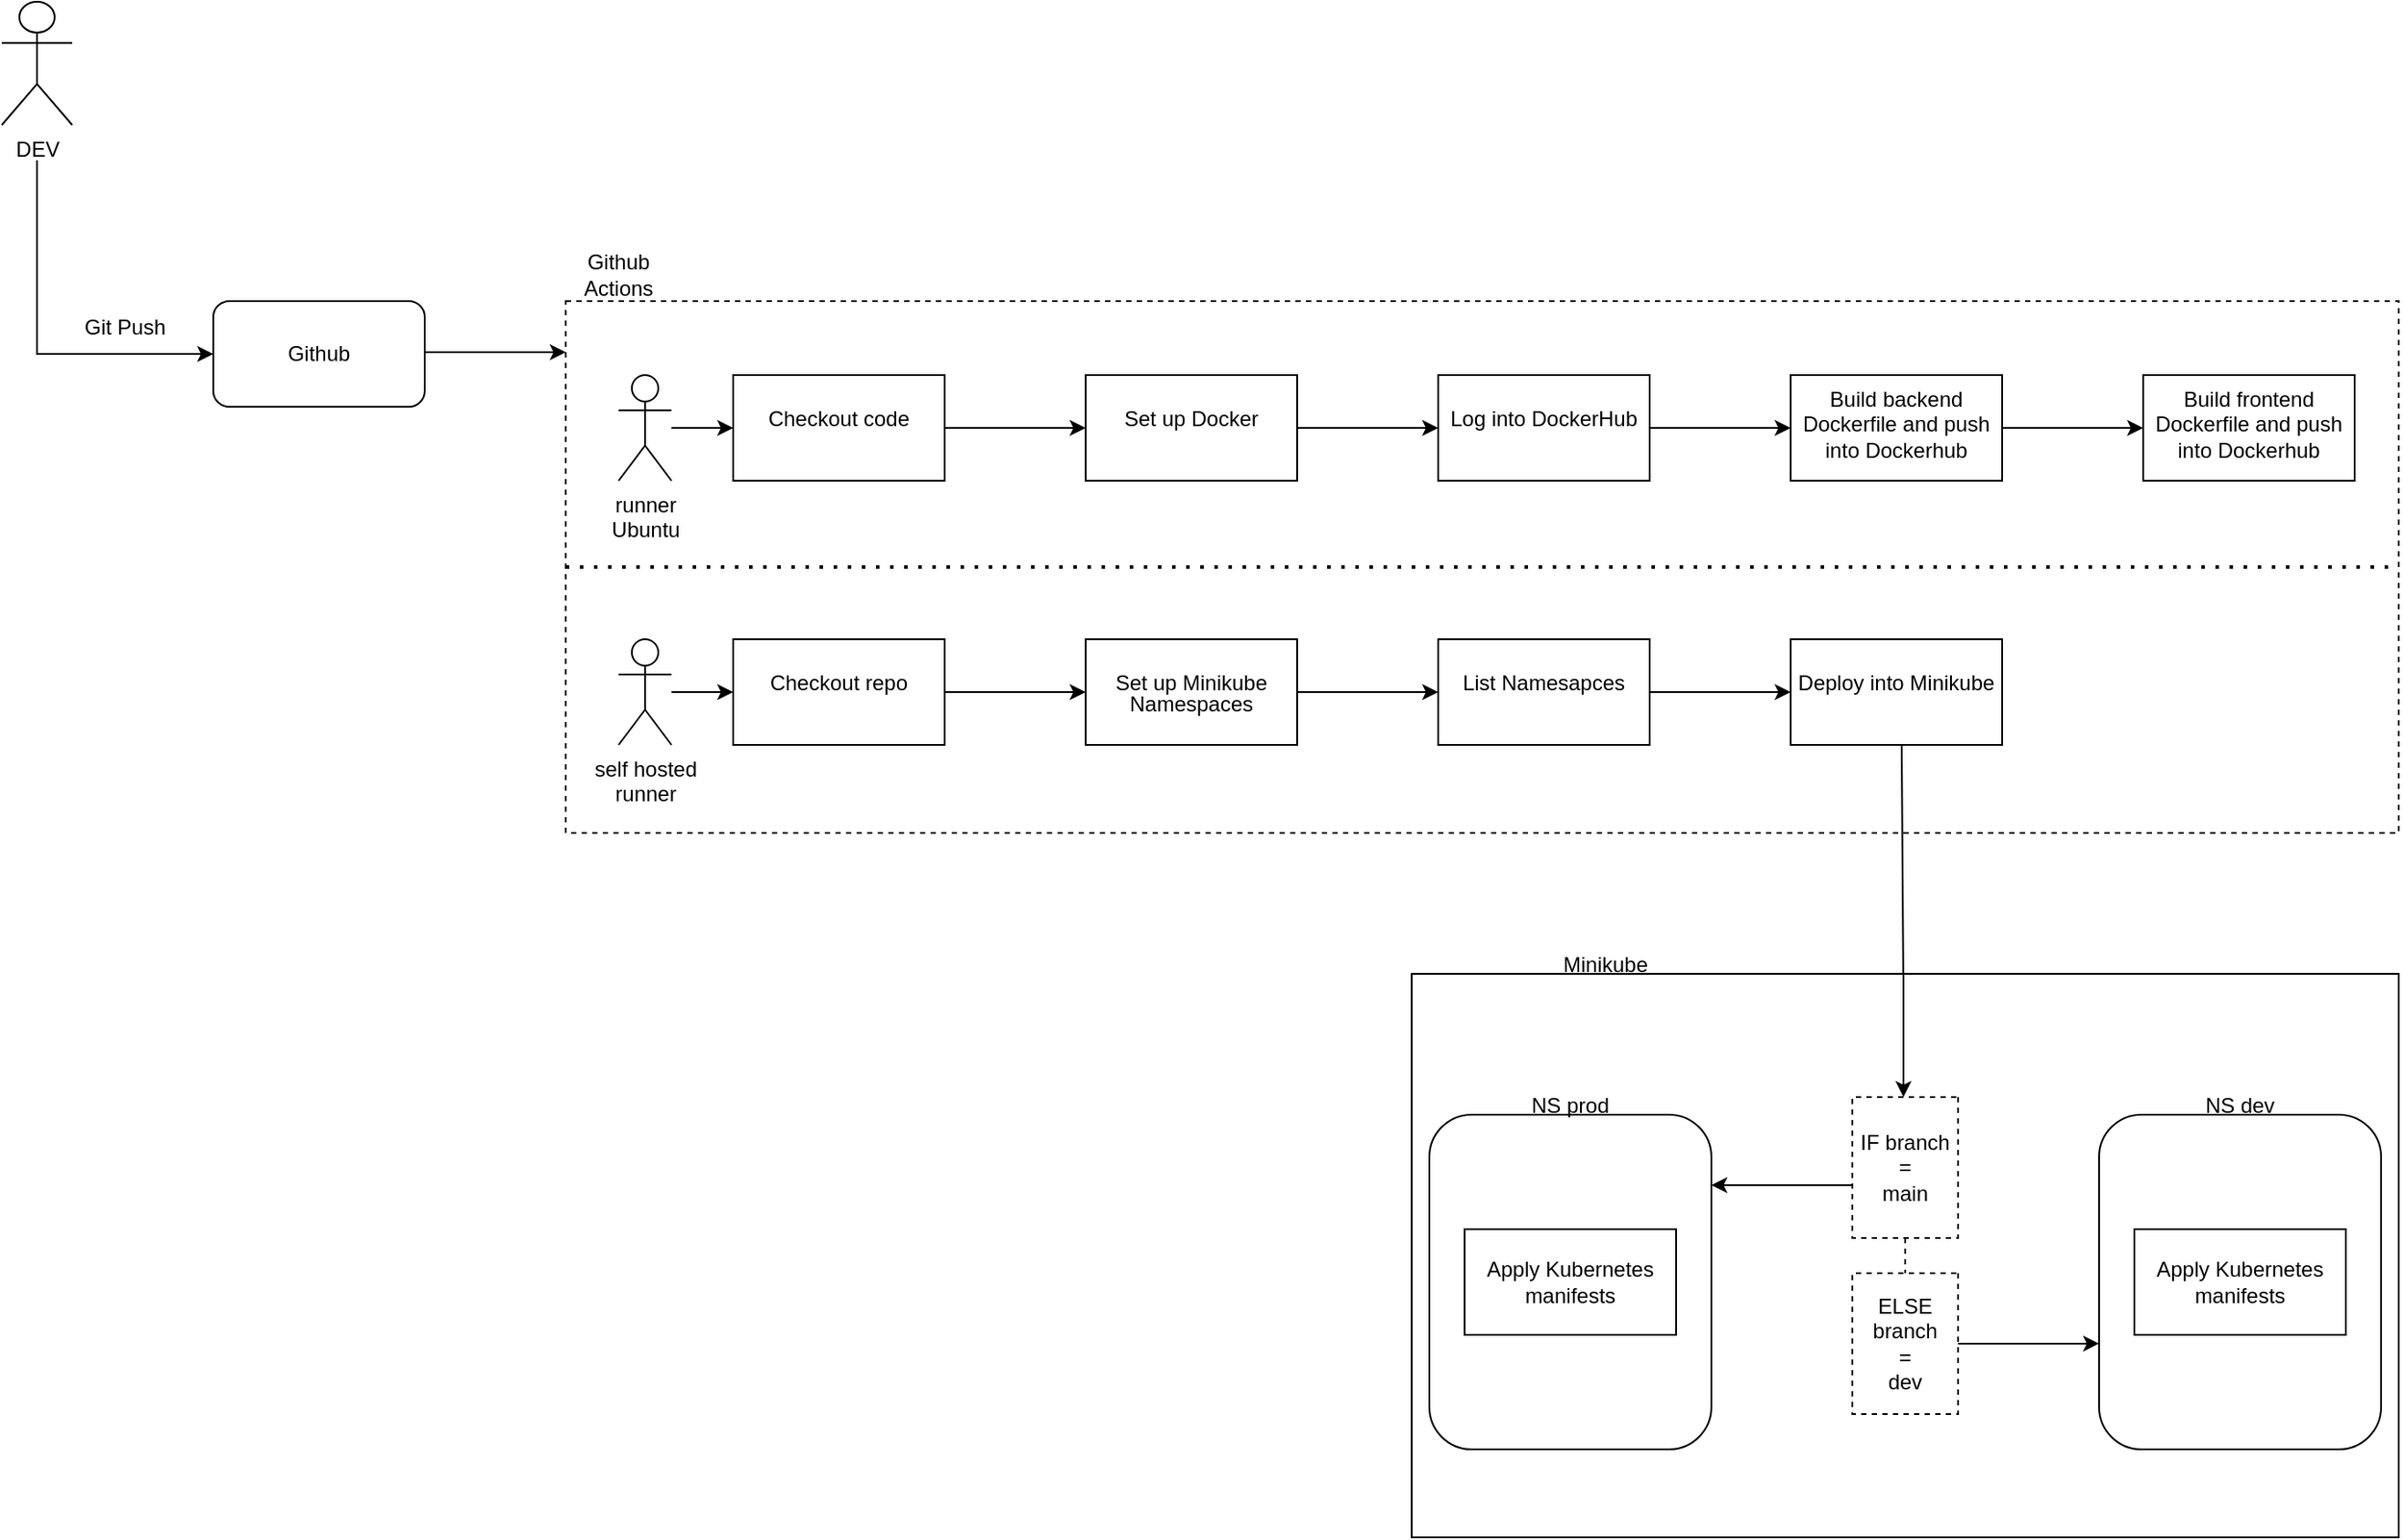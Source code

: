 <mxfile version="21.7.5" type="github">
  <diagram name="Page-1" id="Gw-lzmFoAh1uQWyieuBi">
    <mxGraphModel dx="838" dy="425" grid="1" gridSize="10" guides="1" tooltips="1" connect="1" arrows="1" fold="1" page="1" pageScale="1" pageWidth="850" pageHeight="1100" math="0" shadow="0">
      <root>
        <mxCell id="0" />
        <mxCell id="1" parent="0" />
        <mxCell id="FG_kmjsE-A-tG6wg_vwJ-4" value="DEV" style="shape=umlActor;verticalLabelPosition=bottom;verticalAlign=top;html=1;" vertex="1" parent="1">
          <mxGeometry x="40" y="48" width="40" height="70" as="geometry" />
        </mxCell>
        <mxCell id="FG_kmjsE-A-tG6wg_vwJ-11" value="" style="endArrow=classic;html=1;rounded=0;" edge="1" parent="1">
          <mxGeometry width="50" height="50" relative="1" as="geometry">
            <mxPoint x="60" y="138" as="sourcePoint" />
            <mxPoint x="160" y="248" as="targetPoint" />
            <Array as="points">
              <mxPoint x="60" y="248" />
            </Array>
          </mxGeometry>
        </mxCell>
        <mxCell id="FG_kmjsE-A-tG6wg_vwJ-16" value="Github" style="rounded=1;whiteSpace=wrap;html=1;" vertex="1" parent="1">
          <mxGeometry x="160" y="218" width="120" height="60" as="geometry" />
        </mxCell>
        <mxCell id="FG_kmjsE-A-tG6wg_vwJ-17" value="Git Push" style="text;html=1;strokeColor=none;fillColor=none;align=center;verticalAlign=middle;whiteSpace=wrap;rounded=0;" vertex="1" parent="1">
          <mxGeometry x="80" y="218" width="60" height="30" as="geometry" />
        </mxCell>
        <mxCell id="FG_kmjsE-A-tG6wg_vwJ-19" value="" style="rounded=0;whiteSpace=wrap;html=1;dashed=1;movable=0;resizable=0;rotatable=0;deletable=0;editable=0;locked=1;connectable=0;" vertex="1" parent="1">
          <mxGeometry x="360" y="218" width="1040" height="302" as="geometry" />
        </mxCell>
        <mxCell id="FG_kmjsE-A-tG6wg_vwJ-20" value="&lt;div&gt;Github Actions&lt;/div&gt;" style="text;html=1;strokeColor=none;fillColor=none;align=center;verticalAlign=middle;whiteSpace=wrap;rounded=0;" vertex="1" parent="1">
          <mxGeometry x="360" y="188" width="60" height="30" as="geometry" />
        </mxCell>
        <mxCell id="FG_kmjsE-A-tG6wg_vwJ-21" value="" style="endArrow=classic;html=1;rounded=0;" edge="1" parent="1">
          <mxGeometry width="50" height="50" relative="1" as="geometry">
            <mxPoint x="280" y="247.05" as="sourcePoint" />
            <mxPoint x="360" y="247.05" as="targetPoint" />
          </mxGeometry>
        </mxCell>
        <mxCell id="FG_kmjsE-A-tG6wg_vwJ-22" value="" style="endArrow=none;dashed=1;html=1;dashPattern=1 3;strokeWidth=2;rounded=0;entryX=1;entryY=0.5;entryDx=0;entryDy=0;exitX=0;exitY=0.5;exitDx=0;exitDy=0;" edge="1" parent="1" source="FG_kmjsE-A-tG6wg_vwJ-19" target="FG_kmjsE-A-tG6wg_vwJ-19">
          <mxGeometry width="50" height="50" relative="1" as="geometry">
            <mxPoint x="480" y="370" as="sourcePoint" />
            <mxPoint x="530" y="320" as="targetPoint" />
          </mxGeometry>
        </mxCell>
        <mxCell id="FG_kmjsE-A-tG6wg_vwJ-25" value="" style="edgeStyle=orthogonalEdgeStyle;rounded=0;orthogonalLoop=1;jettySize=auto;html=1;" edge="1" parent="1" source="FG_kmjsE-A-tG6wg_vwJ-23" target="FG_kmjsE-A-tG6wg_vwJ-24">
          <mxGeometry relative="1" as="geometry" />
        </mxCell>
        <mxCell id="FG_kmjsE-A-tG6wg_vwJ-23" value="&lt;div&gt;runner &lt;br&gt;&lt;/div&gt;&lt;div&gt;Ubuntu&lt;/div&gt;" style="shape=umlActor;verticalLabelPosition=bottom;verticalAlign=top;html=1;outlineConnect=0;" vertex="1" parent="1">
          <mxGeometry x="390" y="260" width="30" height="60" as="geometry" />
        </mxCell>
        <mxCell id="FG_kmjsE-A-tG6wg_vwJ-29" value="" style="edgeStyle=orthogonalEdgeStyle;rounded=0;orthogonalLoop=1;jettySize=auto;html=1;" edge="1" parent="1" source="FG_kmjsE-A-tG6wg_vwJ-24" target="FG_kmjsE-A-tG6wg_vwJ-28">
          <mxGeometry relative="1" as="geometry" />
        </mxCell>
        <mxCell id="FG_kmjsE-A-tG6wg_vwJ-24" value="&lt;p style=&quot;line-height: 100%;&quot;&gt;Checkout code&lt;br&gt;&lt;/p&gt;&lt;p style=&quot;line-height: 100%;&quot;&gt;&lt;br&gt;&lt;/p&gt;&lt;p&gt;&lt;/p&gt;" style="whiteSpace=wrap;html=1;verticalAlign=top;" vertex="1" parent="1">
          <mxGeometry x="455" y="260" width="120" height="60" as="geometry" />
        </mxCell>
        <mxCell id="FG_kmjsE-A-tG6wg_vwJ-31" value="" style="edgeStyle=orthogonalEdgeStyle;rounded=0;orthogonalLoop=1;jettySize=auto;html=1;" edge="1" parent="1" source="FG_kmjsE-A-tG6wg_vwJ-28" target="FG_kmjsE-A-tG6wg_vwJ-30">
          <mxGeometry relative="1" as="geometry" />
        </mxCell>
        <mxCell id="FG_kmjsE-A-tG6wg_vwJ-28" value="&lt;p style=&quot;line-height: 100%;&quot;&gt;Set up Docker&lt;br&gt;&lt;/p&gt;" style="whiteSpace=wrap;html=1;verticalAlign=top;" vertex="1" parent="1">
          <mxGeometry x="655" y="260" width="120" height="60" as="geometry" />
        </mxCell>
        <mxCell id="FG_kmjsE-A-tG6wg_vwJ-33" value="" style="edgeStyle=orthogonalEdgeStyle;rounded=0;orthogonalLoop=1;jettySize=auto;html=1;" edge="1" parent="1" source="FG_kmjsE-A-tG6wg_vwJ-30" target="FG_kmjsE-A-tG6wg_vwJ-32">
          <mxGeometry relative="1" as="geometry" />
        </mxCell>
        <mxCell id="FG_kmjsE-A-tG6wg_vwJ-30" value="&lt;p style=&quot;line-height: 100%;&quot;&gt;Log into DockerHub&lt;/p&gt;" style="whiteSpace=wrap;html=1;verticalAlign=top;" vertex="1" parent="1">
          <mxGeometry x="855" y="260" width="120" height="60" as="geometry" />
        </mxCell>
        <mxCell id="FG_kmjsE-A-tG6wg_vwJ-35" value="" style="edgeStyle=orthogonalEdgeStyle;rounded=0;orthogonalLoop=1;jettySize=auto;html=1;" edge="1" parent="1" source="FG_kmjsE-A-tG6wg_vwJ-32" target="FG_kmjsE-A-tG6wg_vwJ-34">
          <mxGeometry relative="1" as="geometry" />
        </mxCell>
        <mxCell id="FG_kmjsE-A-tG6wg_vwJ-32" value="Build backend Dockerfile and push into Dockerhub" style="whiteSpace=wrap;html=1;verticalAlign=top;" vertex="1" parent="1">
          <mxGeometry x="1055" y="260" width="120" height="60" as="geometry" />
        </mxCell>
        <mxCell id="FG_kmjsE-A-tG6wg_vwJ-34" value="Build frontend Dockerfile and push into Dockerhub" style="whiteSpace=wrap;html=1;verticalAlign=top;" vertex="1" parent="1">
          <mxGeometry x="1255" y="260" width="120" height="60" as="geometry" />
        </mxCell>
        <mxCell id="FG_kmjsE-A-tG6wg_vwJ-36" value="" style="edgeStyle=orthogonalEdgeStyle;rounded=0;orthogonalLoop=1;jettySize=auto;html=1;" edge="1" parent="1" source="FG_kmjsE-A-tG6wg_vwJ-37" target="FG_kmjsE-A-tG6wg_vwJ-39">
          <mxGeometry relative="1" as="geometry" />
        </mxCell>
        <mxCell id="FG_kmjsE-A-tG6wg_vwJ-37" value="&lt;div&gt;self hosted&lt;/div&gt;&lt;div&gt;runner&lt;br&gt;&lt;/div&gt;" style="shape=umlActor;verticalLabelPosition=bottom;verticalAlign=top;html=1;outlineConnect=0;" vertex="1" parent="1">
          <mxGeometry x="390" y="410" width="30" height="60" as="geometry" />
        </mxCell>
        <mxCell id="FG_kmjsE-A-tG6wg_vwJ-38" value="" style="edgeStyle=orthogonalEdgeStyle;rounded=0;orthogonalLoop=1;jettySize=auto;html=1;" edge="1" parent="1" source="FG_kmjsE-A-tG6wg_vwJ-39" target="FG_kmjsE-A-tG6wg_vwJ-41">
          <mxGeometry relative="1" as="geometry" />
        </mxCell>
        <mxCell id="FG_kmjsE-A-tG6wg_vwJ-39" value="&lt;p style=&quot;line-height: 100%;&quot;&gt;Checkout repo&lt;br&gt;&lt;/p&gt;&lt;p style=&quot;line-height: 100%;&quot;&gt;&lt;br&gt;&lt;/p&gt;&lt;p&gt;&lt;/p&gt;" style="whiteSpace=wrap;html=1;verticalAlign=top;" vertex="1" parent="1">
          <mxGeometry x="455" y="410" width="120" height="60" as="geometry" />
        </mxCell>
        <mxCell id="FG_kmjsE-A-tG6wg_vwJ-40" value="" style="edgeStyle=orthogonalEdgeStyle;rounded=0;orthogonalLoop=1;jettySize=auto;html=1;" edge="1" parent="1" source="FG_kmjsE-A-tG6wg_vwJ-41" target="FG_kmjsE-A-tG6wg_vwJ-43">
          <mxGeometry relative="1" as="geometry" />
        </mxCell>
        <mxCell id="FG_kmjsE-A-tG6wg_vwJ-41" value="&lt;p style=&quot;line-height: 100%;&quot;&gt;Set up Minikube Namespaces&lt;br&gt;&lt;/p&gt;" style="whiteSpace=wrap;html=1;verticalAlign=top;" vertex="1" parent="1">
          <mxGeometry x="655" y="410" width="120" height="60" as="geometry" />
        </mxCell>
        <mxCell id="FG_kmjsE-A-tG6wg_vwJ-42" value="" style="edgeStyle=orthogonalEdgeStyle;rounded=0;orthogonalLoop=1;jettySize=auto;html=1;" edge="1" parent="1" source="FG_kmjsE-A-tG6wg_vwJ-43" target="FG_kmjsE-A-tG6wg_vwJ-45">
          <mxGeometry relative="1" as="geometry" />
        </mxCell>
        <mxCell id="FG_kmjsE-A-tG6wg_vwJ-43" value="&lt;p style=&quot;line-height: 110%;&quot;&gt;List Namesapces&lt;br&gt;&lt;/p&gt;" style="whiteSpace=wrap;html=1;verticalAlign=top;" vertex="1" parent="1">
          <mxGeometry x="855" y="410" width="120" height="60" as="geometry" />
        </mxCell>
        <mxCell id="FG_kmjsE-A-tG6wg_vwJ-45" value="&lt;p style=&quot;line-height: 100%;&quot;&gt;Deploy into Minikube&lt;br&gt;&lt;/p&gt;" style="whiteSpace=wrap;html=1;verticalAlign=top;" vertex="1" parent="1">
          <mxGeometry x="1055" y="410" width="120" height="60" as="geometry" />
        </mxCell>
        <mxCell id="FG_kmjsE-A-tG6wg_vwJ-55" value="" style="rounded=0;whiteSpace=wrap;html=1;fillColor=none;movable=0;resizable=0;rotatable=0;deletable=0;editable=0;locked=1;connectable=0;" vertex="1" parent="1">
          <mxGeometry x="840" y="600" width="560" height="320" as="geometry" />
        </mxCell>
        <mxCell id="FG_kmjsE-A-tG6wg_vwJ-57" value="" style="endArrow=none;html=1;rounded=0;exitX=0.5;exitY=1;exitDx=0;exitDy=0;" edge="1" parent="1" target="FG_kmjsE-A-tG6wg_vwJ-55">
          <mxGeometry width="50" height="50" relative="1" as="geometry">
            <mxPoint x="1118" y="470" as="sourcePoint" />
            <mxPoint x="1118" y="600" as="targetPoint" />
          </mxGeometry>
        </mxCell>
        <mxCell id="FG_kmjsE-A-tG6wg_vwJ-58" value="Minikube" style="text;html=1;strokeColor=none;fillColor=none;align=center;verticalAlign=middle;whiteSpace=wrap;rounded=0;" vertex="1" parent="1">
          <mxGeometry x="920" y="580" width="60" height="30" as="geometry" />
        </mxCell>
        <mxCell id="FG_kmjsE-A-tG6wg_vwJ-60" value="" style="rounded=1;whiteSpace=wrap;html=1;direction=south;" vertex="1" parent="1">
          <mxGeometry x="850" y="680" width="160" height="190" as="geometry" />
        </mxCell>
        <mxCell id="FG_kmjsE-A-tG6wg_vwJ-61" value="" style="rounded=1;whiteSpace=wrap;html=1;direction=south;" vertex="1" parent="1">
          <mxGeometry x="1230" y="680" width="160" height="190" as="geometry" />
        </mxCell>
        <mxCell id="FG_kmjsE-A-tG6wg_vwJ-62" value="NS prod" style="text;html=1;strokeColor=none;fillColor=none;align=center;verticalAlign=middle;whiteSpace=wrap;rounded=0;" vertex="1" parent="1">
          <mxGeometry x="900" y="660" width="60" height="30" as="geometry" />
        </mxCell>
        <mxCell id="FG_kmjsE-A-tG6wg_vwJ-63" value="NS dev" style="text;html=1;strokeColor=none;fillColor=none;align=center;verticalAlign=middle;whiteSpace=wrap;rounded=0;" vertex="1" parent="1">
          <mxGeometry x="1280" y="660" width="60" height="30" as="geometry" />
        </mxCell>
        <mxCell id="FG_kmjsE-A-tG6wg_vwJ-64" value="&lt;div&gt;IF branch&lt;/div&gt;&lt;div&gt;=&lt;/div&gt;&lt;div&gt;main&lt;br&gt;&lt;/div&gt;" style="rounded=0;whiteSpace=wrap;html=1;rotation=0;direction=south;dashed=1;" vertex="1" parent="1">
          <mxGeometry x="1090" y="670" width="60" height="80" as="geometry" />
        </mxCell>
        <mxCell id="FG_kmjsE-A-tG6wg_vwJ-65" value="&lt;div&gt;ELSE branch&lt;/div&gt;&lt;div&gt;=&lt;/div&gt;&lt;div&gt;dev&lt;br&gt;&lt;/div&gt;" style="rounded=0;whiteSpace=wrap;html=1;rotation=0;direction=south;dashed=1;" vertex="1" parent="1">
          <mxGeometry x="1090" y="770" width="60" height="80" as="geometry" />
        </mxCell>
        <mxCell id="FG_kmjsE-A-tG6wg_vwJ-66" value="" style="endArrow=classic;html=1;rounded=0;entryX=0;entryY=0.5;entryDx=0;entryDy=0;" edge="1" parent="1">
          <mxGeometry width="50" height="50" relative="1" as="geometry">
            <mxPoint x="1119" y="600" as="sourcePoint" />
            <mxPoint x="1119" y="670" as="targetPoint" />
          </mxGeometry>
        </mxCell>
        <mxCell id="FG_kmjsE-A-tG6wg_vwJ-67" value="" style="endArrow=classic;html=1;rounded=0;" edge="1" parent="1">
          <mxGeometry width="50" height="50" relative="1" as="geometry">
            <mxPoint x="1090" y="720" as="sourcePoint" />
            <mxPoint x="1010" y="720" as="targetPoint" />
          </mxGeometry>
        </mxCell>
        <mxCell id="FG_kmjsE-A-tG6wg_vwJ-68" value="" style="endArrow=none;html=1;rounded=0;exitX=1;exitY=0.5;exitDx=0;exitDy=0;entryX=0;entryY=0.5;entryDx=0;entryDy=0;dashed=1;" edge="1" parent="1" source="FG_kmjsE-A-tG6wg_vwJ-64" target="FG_kmjsE-A-tG6wg_vwJ-65">
          <mxGeometry width="50" height="50" relative="1" as="geometry">
            <mxPoint x="1030" y="700" as="sourcePoint" />
            <mxPoint x="1080" y="650" as="targetPoint" />
          </mxGeometry>
        </mxCell>
        <mxCell id="FG_kmjsE-A-tG6wg_vwJ-69" value="" style="endArrow=classic;html=1;rounded=0;exitX=0.5;exitY=0;exitDx=0;exitDy=0;entryX=0.684;entryY=1;entryDx=0;entryDy=0;entryPerimeter=0;" edge="1" parent="1" source="FG_kmjsE-A-tG6wg_vwJ-65" target="FG_kmjsE-A-tG6wg_vwJ-61">
          <mxGeometry width="50" height="50" relative="1" as="geometry">
            <mxPoint x="1030" y="730" as="sourcePoint" />
            <mxPoint x="1080" y="680" as="targetPoint" />
          </mxGeometry>
        </mxCell>
        <mxCell id="FG_kmjsE-A-tG6wg_vwJ-70" value="&lt;div&gt;Apply Kubernetes&lt;/div&gt;&lt;div&gt;manifests&lt;br&gt;&lt;/div&gt;" style="rounded=0;whiteSpace=wrap;html=1;" vertex="1" parent="1">
          <mxGeometry x="870" y="745" width="120" height="60" as="geometry" />
        </mxCell>
        <mxCell id="FG_kmjsE-A-tG6wg_vwJ-71" value="&lt;div&gt;Apply Kubernetes&lt;/div&gt;&lt;div&gt;manifests&lt;br&gt;&lt;/div&gt;" style="rounded=0;whiteSpace=wrap;html=1;" vertex="1" parent="1">
          <mxGeometry x="1250" y="745" width="120" height="60" as="geometry" />
        </mxCell>
      </root>
    </mxGraphModel>
  </diagram>
</mxfile>
